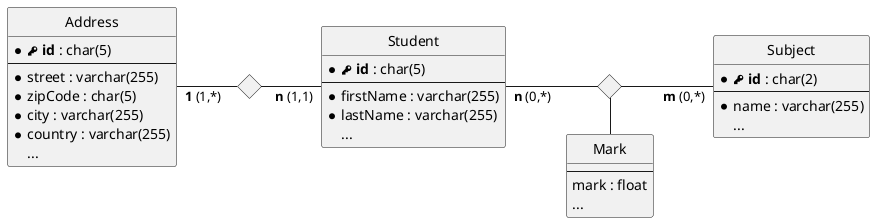 @startuml example-erm-diagram
' diagram direction
left to right direction
' hide the (E) in the entity name
hide circle
' avoid problems with angled crows feet
skinparam linetype ortho
' Remove shadows
skinparam shadowing false

entity Address {
  * <&key> **id** : char(5)
  --
  * street : varchar(255)
  * zipCode : char(5)
  * city : varchar(255)
  * country : varchar(255)
  ...
}

entity Student {
  * <&key> **id** : char(5)
  --
  * firstName : varchar(255)
  * lastName : varchar(255)
  ...
}

entity Subject {
  * <&key> **id** : char(2)
  --
  * name : varchar(255)
  ...
}

entity Mark {
  --
  mark : float
  ...
}

diamond r1
diamond r2

' Notation: Funktionalität/Kardinalität und (min/max)

Address "**1** (1,*)" -- r1
r1 -- "**n** (1,1)" Student

Student "**n** (0,*)" -- r2
r2 -- "**m** (0,*)" Subject

r2 - Mark

@enduml